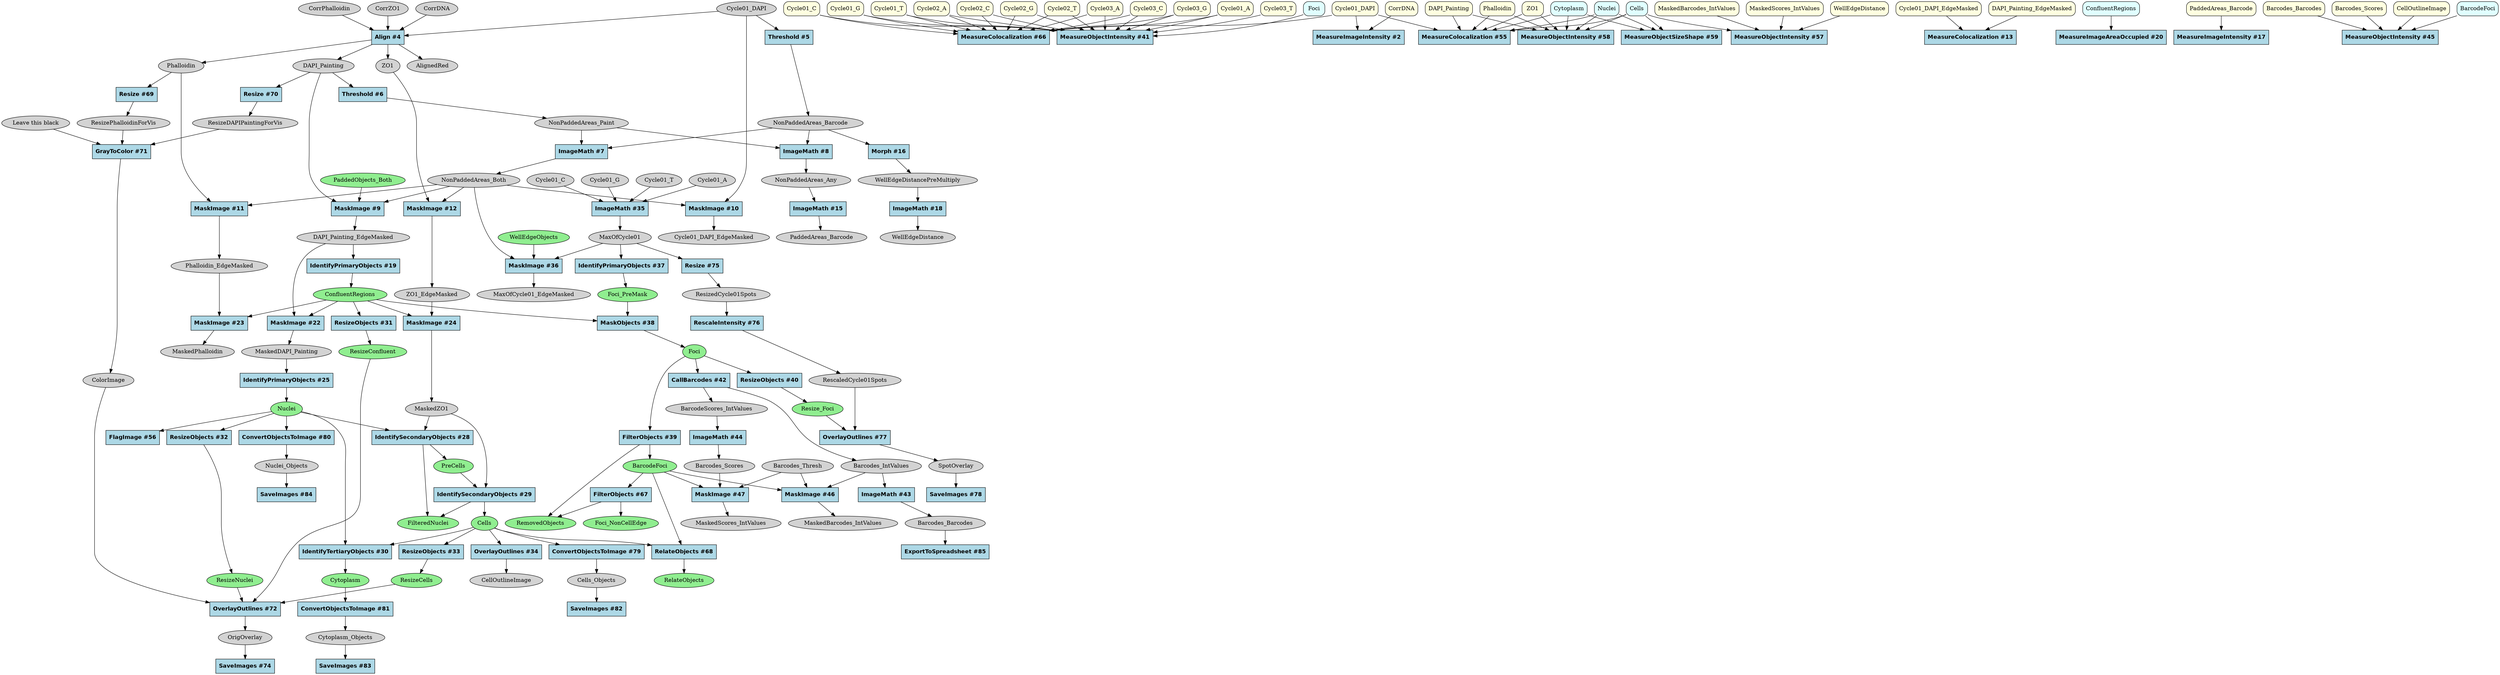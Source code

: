strict digraph {
Align_d0c009c5 [type=module, label="Align #4", module_name=Align, module_num=4, original_num=4, stable_id="Align_d0c009c5", enabled=True, shape=box, style=filled, fillcolor=lightblue, fontname="Helvetica-Bold"];
CallBarcodes_bc36b96a [type=module, label="CallBarcodes #42", module_name=CallBarcodes, module_num=42, original_num=42, stable_id="CallBarcodes_bc36b96a", enabled=True, shape=box, style=filled, fillcolor=lightblue, fontname="Helvetica-Bold"];
ConvertObjectsToImage_3c1046f2 [type=module, label="ConvertObjectsToImage #79", module_name=ConvertObjectsToImage, module_num=79, original_num=79, stable_id="ConvertObjectsToImage_3c1046f2", enabled=True, shape=box, style=filled, fillcolor=lightblue, fontname="Helvetica-Bold"];
ConvertObjectsToImage_51f82f98 [type=module, label="ConvertObjectsToImage #81", module_name=ConvertObjectsToImage, module_num=81, original_num=81, stable_id="ConvertObjectsToImage_51f82f98", enabled=True, shape=box, style=filled, fillcolor=lightblue, fontname="Helvetica-Bold"];
ConvertObjectsToImage_f0cc435 [type=module, label="ConvertObjectsToImage #80", module_name=ConvertObjectsToImage, module_num=80, original_num=80, stable_id="ConvertObjectsToImage_f0cc435", enabled=True, shape=box, style=filled, fillcolor=lightblue, fontname="Helvetica-Bold"];
ExportToSpreadsheet_1de119ea [type=module, label="ExportToSpreadsheet #85", module_name=ExportToSpreadsheet, module_num=85, original_num=85, stable_id="ExportToSpreadsheet_1de119ea", enabled=True, shape=box, style=filled, fillcolor=lightblue, fontname="Helvetica-Bold"];
FilterObjects_a0d8b12f [type=module, label="FilterObjects #39", module_name=FilterObjects, module_num=39, original_num=39, stable_id="FilterObjects_a0d8b12f", enabled=True, shape=box, style=filled, fillcolor=lightblue, fontname="Helvetica-Bold"];
FilterObjects_e8d31de3 [type=module, label="FilterObjects #67", module_name=FilterObjects, module_num=67, original_num=67, stable_id="FilterObjects_e8d31de3", enabled=True, shape=box, style=filled, fillcolor=lightblue, fontname="Helvetica-Bold"];
FlagImage_3d76eed3 [type=module, label="FlagImage #56", module_name=FlagImage, module_num=56, original_num=56, stable_id="FlagImage_3d76eed3", enabled=True, shape=box, style=filled, fillcolor=lightblue, fontname="Helvetica-Bold"];
GrayToColor_e2eac13e [type=module, label="GrayToColor #71", module_name=GrayToColor, module_num=71, original_num=71, stable_id="GrayToColor_e2eac13e", enabled=True, shape=box, style=filled, fillcolor=lightblue, fontname="Helvetica-Bold"];
IdentifyPrimaryObjects_469f5b43 [type=module, label="IdentifyPrimaryObjects #25", module_name=IdentifyPrimaryObjects, module_num=25, original_num=25, stable_id="IdentifyPrimaryObjects_469f5b43", enabled=True, shape=box, style=filled, fillcolor=lightblue, fontname="Helvetica-Bold"];
IdentifyPrimaryObjects_61616503 [type=module, label="IdentifyPrimaryObjects #19", module_name=IdentifyPrimaryObjects, module_num=19, original_num=19, stable_id="IdentifyPrimaryObjects_61616503", enabled=True, shape=box, style=filled, fillcolor=lightblue, fontname="Helvetica-Bold"];
IdentifyPrimaryObjects_c40746df [type=module, label="IdentifyPrimaryObjects #37", module_name=IdentifyPrimaryObjects, module_num=37, original_num=37, stable_id="IdentifyPrimaryObjects_c40746df", enabled=True, shape=box, style=filled, fillcolor=lightblue, fontname="Helvetica-Bold"];
IdentifySecondaryObjects_7ee30c54 [type=module, label="IdentifySecondaryObjects #29", module_name=IdentifySecondaryObjects, module_num=29, original_num=29, stable_id="IdentifySecondaryObjects_7ee30c54", enabled=True, shape=box, style=filled, fillcolor=lightblue, fontname="Helvetica-Bold"];
IdentifySecondaryObjects_e49539f5 [type=module, label="IdentifySecondaryObjects #28", module_name=IdentifySecondaryObjects, module_num=28, original_num=28, stable_id="IdentifySecondaryObjects_e49539f5", enabled=True, shape=box, style=filled, fillcolor=lightblue, fontname="Helvetica-Bold"];
IdentifyTertiaryObjects_ac7b69a9 [type=module, label="IdentifyTertiaryObjects #30", module_name=IdentifyTertiaryObjects, module_num=30, original_num=30, stable_id="IdentifyTertiaryObjects_ac7b69a9", enabled=True, shape=box, style=filled, fillcolor=lightblue, fontname="Helvetica-Bold"];
ImageMath_1533b2a0 [type=module, label="ImageMath #43", module_name=ImageMath, module_num=43, original_num=43, stable_id="ImageMath_1533b2a0", enabled=True, shape=box, style=filled, fillcolor=lightblue, fontname="Helvetica-Bold"];
ImageMath_280c71d2 [type=module, label="ImageMath #15", module_name=ImageMath, module_num=15, original_num=15, stable_id="ImageMath_280c71d2", enabled=True, shape=box, style=filled, fillcolor=lightblue, fontname="Helvetica-Bold"];
ImageMath_500bfcca [type=module, label="ImageMath #7", module_name=ImageMath, module_num=7, original_num=7, stable_id="ImageMath_500bfcca", enabled=True, shape=box, style=filled, fillcolor=lightblue, fontname="Helvetica-Bold"];
ImageMath_71d8e604 [type=module, label="ImageMath #18", module_name=ImageMath, module_num=18, original_num=18, stable_id="ImageMath_71d8e604", enabled=True, shape=box, style=filled, fillcolor=lightblue, fontname="Helvetica-Bold"];
ImageMath_76ebca63 [type=module, label="ImageMath #8", module_name=ImageMath, module_num=8, original_num=8, stable_id="ImageMath_76ebca63", enabled=True, shape=box, style=filled, fillcolor=lightblue, fontname="Helvetica-Bold"];
ImageMath_82709eb0 [type=module, label="ImageMath #35", module_name=ImageMath, module_num=35, original_num=35, stable_id="ImageMath_82709eb0", enabled=True, shape=box, style=filled, fillcolor=lightblue, fontname="Helvetica-Bold"];
ImageMath_fd494492 [type=module, label="ImageMath #44", module_name=ImageMath, module_num=44, original_num=44, stable_id="ImageMath_fd494492", enabled=True, shape=box, style=filled, fillcolor=lightblue, fontname="Helvetica-Bold"];
MaskImage_1c28bd3a [type=module, label="MaskImage #47", module_name=MaskImage, module_num=47, original_num=47, stable_id="MaskImage_1c28bd3a", enabled=True, shape=box, style=filled, fillcolor=lightblue, fontname="Helvetica-Bold"];
MaskImage_37983b23 [type=module, label="MaskImage #24", module_name=MaskImage, module_num=24, original_num=24, stable_id="MaskImage_37983b23", enabled=True, shape=box, style=filled, fillcolor=lightblue, fontname="Helvetica-Bold"];
MaskImage_5611c620 [type=module, label="MaskImage #46", module_name=MaskImage, module_num=46, original_num=46, stable_id="MaskImage_5611c620", enabled=True, shape=box, style=filled, fillcolor=lightblue, fontname="Helvetica-Bold"];
MaskImage_5b78475 [type=module, label="MaskImage #36", module_name=MaskImage, module_num=36, original_num=36, stable_id="MaskImage_5b78475", enabled=True, shape=box, style=filled, fillcolor=lightblue, fontname="Helvetica-Bold"];
MaskImage_877fe076 [type=module, label="MaskImage #12", module_name=MaskImage, module_num=12, original_num=12, stable_id="MaskImage_877fe076", enabled=True, shape=box, style=filled, fillcolor=lightblue, fontname="Helvetica-Bold"];
MaskImage_8db1ea12 [type=module, label="MaskImage #9", module_name=MaskImage, module_num=9, original_num=9, stable_id="MaskImage_8db1ea12", enabled=True, shape=box, style=filled, fillcolor=lightblue, fontname="Helvetica-Bold"];
MaskImage_b527d157 [type=module, label="MaskImage #10", module_name=MaskImage, module_num=10, original_num=10, stable_id="MaskImage_b527d157", enabled=True, shape=box, style=filled, fillcolor=lightblue, fontname="Helvetica-Bold"];
MaskImage_da1549b4 [type=module, label="MaskImage #11", module_name=MaskImage, module_num=11, original_num=11, stable_id="MaskImage_da1549b4", enabled=True, shape=box, style=filled, fillcolor=lightblue, fontname="Helvetica-Bold"];
MaskImage_e05533c6 [type=module, label="MaskImage #22", module_name=MaskImage, module_num=22, original_num=22, stable_id="MaskImage_e05533c6", enabled=True, shape=box, style=filled, fillcolor=lightblue, fontname="Helvetica-Bold"];
MaskImage_fee3a5da [type=module, label="MaskImage #23", module_name=MaskImage, module_num=23, original_num=23, stable_id="MaskImage_fee3a5da", enabled=True, shape=box, style=filled, fillcolor=lightblue, fontname="Helvetica-Bold"];
MaskObjects_cc9b4af4 [type=module, label="MaskObjects #38", module_name=MaskObjects, module_num=38, original_num=38, stable_id="MaskObjects_cc9b4af4", enabled=True, shape=box, style=filled, fillcolor=lightblue, fontname="Helvetica-Bold"];
MeasureColocalization_3741b77d [type=module, label="MeasureColocalization #55", module_name=MeasureColocalization, module_num=55, original_num=55, stable_id="MeasureColocalization_3741b77d", enabled=True, shape=box, style=filled, fillcolor=lightblue, fontname="Helvetica-Bold"];
MeasureColocalization_d2337c87 [type=module, label="MeasureColocalization #13", module_name=MeasureColocalization, module_num=13, original_num=13, stable_id="MeasureColocalization_d2337c87", enabled=True, shape=box, style=filled, fillcolor=lightblue, fontname="Helvetica-Bold"];
MeasureColocalization_df7807ed [type=module, label="MeasureColocalization #66", module_name=MeasureColocalization, module_num=66, original_num=66, stable_id="MeasureColocalization_df7807ed", enabled=True, shape=box, style=filled, fillcolor=lightblue, fontname="Helvetica-Bold"];
MeasureImageAreaOccupied_5d86981 [type=module, label="MeasureImageAreaOccupied #20", module_name=MeasureImageAreaOccupied, module_num=20, original_num=20, stable_id="MeasureImageAreaOccupied_5d86981", enabled=True, shape=box, style=filled, fillcolor=lightblue, fontname="Helvetica-Bold"];
MeasureImageIntensity_666579de [type=module, label="MeasureImageIntensity #2", module_name=MeasureImageIntensity, module_num=2, original_num=2, stable_id="MeasureImageIntensity_666579de", enabled=True, shape=box, style=filled, fillcolor=lightblue, fontname="Helvetica-Bold"];
MeasureImageIntensity_9b7f9000 [type=module, label="MeasureImageIntensity #17", module_name=MeasureImageIntensity, module_num=17, original_num=17, stable_id="MeasureImageIntensity_9b7f9000", enabled=True, shape=box, style=filled, fillcolor=lightblue, fontname="Helvetica-Bold"];
MeasureObjectIntensity_37465d32 [type=module, label="MeasureObjectIntensity #45", module_name=MeasureObjectIntensity, module_num=45, original_num=45, stable_id="MeasureObjectIntensity_37465d32", enabled=True, shape=box, style=filled, fillcolor=lightblue, fontname="Helvetica-Bold"];
MeasureObjectIntensity_45caa0a5 [type=module, label="MeasureObjectIntensity #58", module_name=MeasureObjectIntensity, module_num=58, original_num=58, stable_id="MeasureObjectIntensity_45caa0a5", enabled=True, shape=box, style=filled, fillcolor=lightblue, fontname="Helvetica-Bold"];
MeasureObjectIntensity_92413f7e [type=module, label="MeasureObjectIntensity #41", module_name=MeasureObjectIntensity, module_num=41, original_num=41, stable_id="MeasureObjectIntensity_92413f7e", enabled=True, shape=box, style=filled, fillcolor=lightblue, fontname="Helvetica-Bold"];
MeasureObjectIntensity_c6132bf1 [type=module, label="MeasureObjectIntensity #57", module_name=MeasureObjectIntensity, module_num=57, original_num=57, stable_id="MeasureObjectIntensity_c6132bf1", enabled=True, shape=box, style=filled, fillcolor=lightblue, fontname="Helvetica-Bold"];
MeasureObjectSizeShape_88e0c675 [type=module, label="MeasureObjectSizeShape #59", module_name=MeasureObjectSizeShape, module_num=59, original_num=59, stable_id="MeasureObjectSizeShape_88e0c675", enabled=True, shape=box, style=filled, fillcolor=lightblue, fontname="Helvetica-Bold"];
Morph_f5cbf7cb [type=module, label="Morph #16", module_name=Morph, module_num=16, original_num=16, stable_id="Morph_f5cbf7cb", enabled=True, shape=box, style=filled, fillcolor=lightblue, fontname="Helvetica-Bold"];
OverlayOutlines_5eab99c7 [type=module, label="OverlayOutlines #77", module_name=OverlayOutlines, module_num=77, original_num=77, stable_id="OverlayOutlines_5eab99c7", enabled=True, shape=box, style=filled, fillcolor=lightblue, fontname="Helvetica-Bold"];
OverlayOutlines_61a2679e [type=module, label="OverlayOutlines #34", module_name=OverlayOutlines, module_num=34, original_num=34, stable_id="OverlayOutlines_61a2679e", enabled=True, shape=box, style=filled, fillcolor=lightblue, fontname="Helvetica-Bold"];
OverlayOutlines_cfebace4 [type=module, label="OverlayOutlines #72", module_name=OverlayOutlines, module_num=72, original_num=72, stable_id="OverlayOutlines_cfebace4", enabled=True, shape=box, style=filled, fillcolor=lightblue, fontname="Helvetica-Bold"];
RelateObjects_fcb38012 [type=module, label="RelateObjects #68", module_name=RelateObjects, module_num=68, original_num=68, stable_id="RelateObjects_fcb38012", enabled=True, shape=box, style=filled, fillcolor=lightblue, fontname="Helvetica-Bold"];
RescaleIntensity_f3506eb1 [type=module, label="RescaleIntensity #76", module_name=RescaleIntensity, module_num=76, original_num=76, stable_id="RescaleIntensity_f3506eb1", enabled=True, shape=box, style=filled, fillcolor=lightblue, fontname="Helvetica-Bold"];
ResizeObjects_184fe8c2 [type=module, label="ResizeObjects #31", module_name=ResizeObjects, module_num=31, original_num=31, stable_id="ResizeObjects_184fe8c2", enabled=True, shape=box, style=filled, fillcolor=lightblue, fontname="Helvetica-Bold"];
ResizeObjects_29dfc2dc [type=module, label="ResizeObjects #40", module_name=ResizeObjects, module_num=40, original_num=40, stable_id="ResizeObjects_29dfc2dc", enabled=True, shape=box, style=filled, fillcolor=lightblue, fontname="Helvetica-Bold"];
ResizeObjects_4d4d450 [type=module, label="ResizeObjects #33", module_name=ResizeObjects, module_num=33, original_num=33, stable_id="ResizeObjects_4d4d450", enabled=True, shape=box, style=filled, fillcolor=lightblue, fontname="Helvetica-Bold"];
ResizeObjects_a180598e [type=module, label="ResizeObjects #32", module_name=ResizeObjects, module_num=32, original_num=32, stable_id="ResizeObjects_a180598e", enabled=True, shape=box, style=filled, fillcolor=lightblue, fontname="Helvetica-Bold"];
Resize_8b00446f [type=module, label="Resize #69", module_name=Resize, module_num=69, original_num=69, stable_id="Resize_8b00446f", enabled=True, shape=box, style=filled, fillcolor=lightblue, fontname="Helvetica-Bold"];
Resize_ad058f57 [type=module, label="Resize #70", module_name=Resize, module_num=70, original_num=70, stable_id="Resize_ad058f57", enabled=True, shape=box, style=filled, fillcolor=lightblue, fontname="Helvetica-Bold"];
Resize_b7f4005c [type=module, label="Resize #75", module_name=Resize, module_num=75, original_num=75, stable_id="Resize_b7f4005c", enabled=True, shape=box, style=filled, fillcolor=lightblue, fontname="Helvetica-Bold"];
SaveImages_22818067 [type=module, label="SaveImages #82", module_name=SaveImages, module_num=82, original_num=82, stable_id="SaveImages_22818067", enabled=True, shape=box, style=filled, fillcolor=lightblue, fontname="Helvetica-Bold"];
SaveImages_2c5c819a [type=module, label="SaveImages #84", module_name=SaveImages, module_num=84, original_num=84, stable_id="SaveImages_2c5c819a", enabled=True, shape=box, style=filled, fillcolor=lightblue, fontname="Helvetica-Bold"];
SaveImages_3cf141c2 [type=module, label="SaveImages #78", module_name=SaveImages, module_num=78, original_num=78, stable_id="SaveImages_3cf141c2", enabled=True, shape=box, style=filled, fillcolor=lightblue, fontname="Helvetica-Bold"];
SaveImages_491701a3 [type=module, label="SaveImages #74", module_name=SaveImages, module_num=74, original_num=74, stable_id="SaveImages_491701a3", enabled=True, shape=box, style=filled, fillcolor=lightblue, fontname="Helvetica-Bold"];
SaveImages_e910b9eb [type=module, label="SaveImages #83", module_name=SaveImages, module_num=83, original_num=83, stable_id="SaveImages_e910b9eb", enabled=True, shape=box, style=filled, fillcolor=lightblue, fontname="Helvetica-Bold"];
Threshold_2b5e237d [type=module, label="Threshold #5", module_name=Threshold, module_num=5, original_num=5, stable_id="Threshold_2b5e237d", enabled=True, shape=box, style=filled, fillcolor=lightblue, fontname="Helvetica-Bold"];
Threshold_3396c4ee [type=module, label="Threshold #6", module_name=Threshold, module_num=6, original_num=6, stable_id="Threshold_3396c4ee", enabled=True, shape=box, style=filled, fillcolor=lightblue, fontname="Helvetica-Bold"];
image__AlignedRed [type=image, label=AlignedRed, shape=ellipse, style=filled, fillcolor=lightgray];
image__BarcodeScores_IntValues [type=image, label="BarcodeScores_IntValues", shape=ellipse, style=filled, fillcolor=lightgray];
image__Barcodes_Barcodes [type=image, label="Barcodes_Barcodes", shape=ellipse, style=filled, fillcolor=lightgray];
image__Barcodes_IntValues [type=image, label="Barcodes_IntValues", shape=ellipse, style=filled, fillcolor=lightgray];
image__Barcodes_Scores [type=image, label="Barcodes_Scores", shape=ellipse, style=filled, fillcolor=lightgray];
image__Barcodes_Thresh [type=image, label="Barcodes_Thresh", shape=ellipse, style=filled, fillcolor=lightgray];
image__CellOutlineImage [type=image, label=CellOutlineImage, shape=ellipse, style=filled, fillcolor=lightgray];
image__Cells_Objects [type=image, label="Cells_Objects", shape=ellipse, style=filled, fillcolor=lightgray];
image__ColorImage [type=image, label=ColorImage, shape=ellipse, style=filled, fillcolor=lightgray];
image__CorrDNA [type=image, label=CorrDNA, shape=ellipse, style=filled, fillcolor=lightgray];
image__CorrPhalloidin [type=image, label=CorrPhalloidin, shape=ellipse, style=filled, fillcolor=lightgray];
image__CorrZO1 [type=image, label=CorrZO1, shape=ellipse, style=filled, fillcolor=lightgray];
image__Cycle01_A [type=image, label="Cycle01_A", shape=ellipse, style=filled, fillcolor=lightgray];
image__Cycle01_C [type=image, label="Cycle01_C", shape=ellipse, style=filled, fillcolor=lightgray];
image__Cycle01_DAPI [type=image, label="Cycle01_DAPI", shape=ellipse, style=filled, fillcolor=lightgray];
image__Cycle01_DAPI_EdgeMasked [type=image, label="Cycle01_DAPI_EdgeMasked", shape=ellipse, style=filled, fillcolor=lightgray];
image__Cycle01_G [type=image, label="Cycle01_G", shape=ellipse, style=filled, fillcolor=lightgray];
image__Cycle01_T [type=image, label="Cycle01_T", shape=ellipse, style=filled, fillcolor=lightgray];
image__Cytoplasm_Objects [type=image, label="Cytoplasm_Objects", shape=ellipse, style=filled, fillcolor=lightgray];
image__DAPI_Painting [type=image, label="DAPI_Painting", shape=ellipse, style=filled, fillcolor=lightgray];
image__DAPI_Painting_EdgeMasked [type=image, label="DAPI_Painting_EdgeMasked", shape=ellipse, style=filled, fillcolor=lightgray];
"image__Leave this black" [type=image, label="Leave this black", shape=ellipse, style=filled, fillcolor=lightgray];
image__MaskedBarcodes_IntValues [type=image, label="MaskedBarcodes_IntValues", shape=ellipse, style=filled, fillcolor=lightgray];
image__MaskedDAPI_Painting [type=image, label="MaskedDAPI_Painting", shape=ellipse, style=filled, fillcolor=lightgray];
image__MaskedPhalloidin [type=image, label=MaskedPhalloidin, shape=ellipse, style=filled, fillcolor=lightgray];
image__MaskedScores_IntValues [type=image, label="MaskedScores_IntValues", shape=ellipse, style=filled, fillcolor=lightgray];
image__MaskedZO1 [type=image, label=MaskedZO1, shape=ellipse, style=filled, fillcolor=lightgray];
image__MaxOfCycle01 [type=image, label=MaxOfCycle01, shape=ellipse, style=filled, fillcolor=lightgray];
image__MaxOfCycle01_EdgeMasked [type=image, label="MaxOfCycle01_EdgeMasked", shape=ellipse, style=filled, fillcolor=lightgray];
image__NonPaddedAreas_Any [type=image, label="NonPaddedAreas_Any", shape=ellipse, style=filled, fillcolor=lightgray];
image__NonPaddedAreas_Barcode [type=image, label="NonPaddedAreas_Barcode", shape=ellipse, style=filled, fillcolor=lightgray];
image__NonPaddedAreas_Both [type=image, label="NonPaddedAreas_Both", shape=ellipse, style=filled, fillcolor=lightgray];
image__NonPaddedAreas_Paint [type=image, label="NonPaddedAreas_Paint", shape=ellipse, style=filled, fillcolor=lightgray];
image__Nuclei_Objects [type=image, label="Nuclei_Objects", shape=ellipse, style=filled, fillcolor=lightgray];
image__OrigOverlay [type=image, label=OrigOverlay, shape=ellipse, style=filled, fillcolor=lightgray];
image__PaddedAreas_Barcode [type=image, label="PaddedAreas_Barcode", shape=ellipse, style=filled, fillcolor=lightgray];
image__Phalloidin [type=image, label=Phalloidin, shape=ellipse, style=filled, fillcolor=lightgray];
image__Phalloidin_EdgeMasked [type=image, label="Phalloidin_EdgeMasked", shape=ellipse, style=filled, fillcolor=lightgray];
image__RescaledCycle01Spots [type=image, label=RescaledCycle01Spots, shape=ellipse, style=filled, fillcolor=lightgray];
image__ResizeDAPIPaintingForVis [type=image, label=ResizeDAPIPaintingForVis, shape=ellipse, style=filled, fillcolor=lightgray];
image__ResizePhalloidinForVis [type=image, label=ResizePhalloidinForVis, shape=ellipse, style=filled, fillcolor=lightgray];
image__ResizedCycle01Spots [type=image, label=ResizedCycle01Spots, shape=ellipse, style=filled, fillcolor=lightgray];
image__SpotOverlay [type=image, label=SpotOverlay, shape=ellipse, style=filled, fillcolor=lightgray];
image__WellEdgeDistance [type=image, label=WellEdgeDistance, shape=ellipse, style=filled, fillcolor=lightgray];
image__WellEdgeDistancePreMultiply [type=image, label=WellEdgeDistancePreMultiply, shape=ellipse, style=filled, fillcolor=lightgray];
image__ZO1 [type=image, label=ZO1, shape=ellipse, style=filled, fillcolor=lightgray];
image__ZO1_EdgeMasked [type=image, label="ZO1_EdgeMasked", shape=ellipse, style=filled, fillcolor=lightgray];
image_list__Barcodes_Barcodes [type="image_list", label="Barcodes_Barcodes", shape=box, style="filled,rounded", fillcolor=lightyellow];
image_list__Barcodes_Scores [type="image_list", label="Barcodes_Scores", shape=box, style="filled,rounded", fillcolor=lightyellow];
image_list__CellOutlineImage [type="image_list", label=CellOutlineImage, shape=box, style="filled,rounded", fillcolor=lightyellow];
image_list__CorrDNA [type="image_list", label=CorrDNA, shape=box, style="filled,rounded", fillcolor=lightyellow];
image_list__Cycle01_A [type="image_list", label="Cycle01_A", shape=box, style="filled,rounded", fillcolor=lightyellow];
image_list__Cycle01_C [type="image_list", label="Cycle01_C", shape=box, style="filled,rounded", fillcolor=lightyellow];
image_list__Cycle01_DAPI [type="image_list", label="Cycle01_DAPI", shape=box, style="filled,rounded", fillcolor=lightyellow];
image_list__Cycle01_DAPI_EdgeMasked [type="image_list", label="Cycle01_DAPI_EdgeMasked", shape=box, style="filled,rounded", fillcolor=lightyellow];
image_list__Cycle01_G [type="image_list", label="Cycle01_G", shape=box, style="filled,rounded", fillcolor=lightyellow];
image_list__Cycle01_T [type="image_list", label="Cycle01_T", shape=box, style="filled,rounded", fillcolor=lightyellow];
image_list__Cycle02_A [type="image_list", label="Cycle02_A", shape=box, style="filled,rounded", fillcolor=lightyellow];
image_list__Cycle02_C [type="image_list", label="Cycle02_C", shape=box, style="filled,rounded", fillcolor=lightyellow];
image_list__Cycle02_G [type="image_list", label="Cycle02_G", shape=box, style="filled,rounded", fillcolor=lightyellow];
image_list__Cycle02_T [type="image_list", label="Cycle02_T", shape=box, style="filled,rounded", fillcolor=lightyellow];
image_list__Cycle03_A [type="image_list", label="Cycle03_A", shape=box, style="filled,rounded", fillcolor=lightyellow];
image_list__Cycle03_C [type="image_list", label="Cycle03_C", shape=box, style="filled,rounded", fillcolor=lightyellow];
image_list__Cycle03_G [type="image_list", label="Cycle03_G", shape=box, style="filled,rounded", fillcolor=lightyellow];
image_list__Cycle03_T [type="image_list", label="Cycle03_T", shape=box, style="filled,rounded", fillcolor=lightyellow];
image_list__DAPI_Painting [type="image_list", label="DAPI_Painting", shape=box, style="filled,rounded", fillcolor=lightyellow];
image_list__DAPI_Painting_EdgeMasked [type="image_list", label="DAPI_Painting_EdgeMasked", shape=box, style="filled,rounded", fillcolor=lightyellow];
image_list__MaskedBarcodes_IntValues [type="image_list", label="MaskedBarcodes_IntValues", shape=box, style="filled,rounded", fillcolor=lightyellow];
image_list__MaskedScores_IntValues [type="image_list", label="MaskedScores_IntValues", shape=box, style="filled,rounded", fillcolor=lightyellow];
image_list__PaddedAreas_Barcode [type="image_list", label="PaddedAreas_Barcode", shape=box, style="filled,rounded", fillcolor=lightyellow];
image_list__Phalloidin [type="image_list", label=Phalloidin, shape=box, style="filled,rounded", fillcolor=lightyellow];
image_list__WellEdgeDistance [type="image_list", label=WellEdgeDistance, shape=box, style="filled,rounded", fillcolor=lightyellow];
image_list__ZO1 [type="image_list", label=ZO1, shape=box, style="filled,rounded", fillcolor=lightyellow];
object__BarcodeFoci [type=object, label=BarcodeFoci, shape=ellipse, style=filled, fillcolor=lightgreen];
object__Cells [type=object, label=Cells, shape=ellipse, style=filled, fillcolor=lightgreen];
object__ConfluentRegions [type=object, label=ConfluentRegions, shape=ellipse, style=filled, fillcolor=lightgreen];
object__Cytoplasm [type=object, label=Cytoplasm, shape=ellipse, style=filled, fillcolor=lightgreen];
object__FilteredNuclei [type=object, label=FilteredNuclei, shape=ellipse, style=filled, fillcolor=lightgreen];
object__Foci [type=object, label=Foci, shape=ellipse, style=filled, fillcolor=lightgreen];
object__Foci_NonCellEdge [type=object, label="Foci_NonCellEdge", shape=ellipse, style=filled, fillcolor=lightgreen];
object__Foci_PreMask [type=object, label="Foci_PreMask", shape=ellipse, style=filled, fillcolor=lightgreen];
object__Nuclei [type=object, label=Nuclei, shape=ellipse, style=filled, fillcolor=lightgreen];
object__PaddedObjects_Both [type=object, label="PaddedObjects_Both", shape=ellipse, style=filled, fillcolor=lightgreen];
object__PreCells [type=object, label=PreCells, shape=ellipse, style=filled, fillcolor=lightgreen];
object__RelateObjects [type=object, label=RelateObjects, shape=ellipse, style=filled, fillcolor=lightgreen];
object__RemovedObjects [type=object, label=RemovedObjects, shape=ellipse, style=filled, fillcolor=lightgreen];
object__ResizeCells [type=object, label=ResizeCells, shape=ellipse, style=filled, fillcolor=lightgreen];
object__ResizeConfluent [type=object, label=ResizeConfluent, shape=ellipse, style=filled, fillcolor=lightgreen];
object__ResizeNuclei [type=object, label=ResizeNuclei, shape=ellipse, style=filled, fillcolor=lightgreen];
object__Resize_Foci [type=object, label="Resize_Foci", shape=ellipse, style=filled, fillcolor=lightgreen];
object__WellEdgeObjects [type=object, label=WellEdgeObjects, shape=ellipse, style=filled, fillcolor=lightgreen];
object_list__BarcodeFoci [type="object_list", label=BarcodeFoci, shape=box, style="filled,rounded", fillcolor=lightcyan];
object_list__Cells [type="object_list", label=Cells, shape=box, style="filled,rounded", fillcolor=lightcyan];
object_list__ConfluentRegions [type="object_list", label=ConfluentRegions, shape=box, style="filled,rounded", fillcolor=lightcyan];
object_list__Cytoplasm [type="object_list", label=Cytoplasm, shape=box, style="filled,rounded", fillcolor=lightcyan];
object_list__Foci [type="object_list", label=Foci, shape=box, style="filled,rounded", fillcolor=lightcyan];
object_list__Nuclei [type="object_list", label=Nuclei, shape=box, style="filled,rounded", fillcolor=lightcyan];
Align_d0c009c5 -> image__AlignedRed [type="image_output"];
Align_d0c009c5 -> image__DAPI_Painting [type="image_output"];
Align_d0c009c5 -> image__Phalloidin [type="image_output"];
Align_d0c009c5 -> image__ZO1 [type="image_output"];
CallBarcodes_bc36b96a -> image__BarcodeScores_IntValues [type="image_output"];
CallBarcodes_bc36b96a -> image__Barcodes_IntValues [type="image_output"];
ConvertObjectsToImage_3c1046f2 -> image__Cells_Objects [type="image_output"];
ConvertObjectsToImage_51f82f98 -> image__Cytoplasm_Objects [type="image_output"];
ConvertObjectsToImage_f0cc435 -> image__Nuclei_Objects [type="image_output"];
FilterObjects_a0d8b12f -> object__BarcodeFoci [type="object_output"];
FilterObjects_a0d8b12f -> object__RemovedObjects [type="object_output"];
FilterObjects_e8d31de3 -> object__Foci_NonCellEdge [type="object_output"];
FilterObjects_e8d31de3 -> object__RemovedObjects [type="object_output"];
GrayToColor_e2eac13e -> image__ColorImage [type="image_output"];
IdentifyPrimaryObjects_469f5b43 -> object__Nuclei [type="object_output"];
IdentifyPrimaryObjects_61616503 -> object__ConfluentRegions [type="object_output"];
IdentifyPrimaryObjects_c40746df -> object__Foci_PreMask [type="object_output"];
IdentifySecondaryObjects_7ee30c54 -> object__Cells [type="object_output"];
IdentifySecondaryObjects_7ee30c54 -> object__FilteredNuclei [type="object_output"];
IdentifySecondaryObjects_e49539f5 -> object__FilteredNuclei [type="object_output"];
IdentifySecondaryObjects_e49539f5 -> object__PreCells [type="object_output"];
IdentifyTertiaryObjects_ac7b69a9 -> object__Cytoplasm [type="object_output"];
ImageMath_1533b2a0 -> image__Barcodes_Barcodes [type="image_output"];
ImageMath_280c71d2 -> image__PaddedAreas_Barcode [type="image_output"];
ImageMath_500bfcca -> image__NonPaddedAreas_Both [type="image_output"];
ImageMath_71d8e604 -> image__WellEdgeDistance [type="image_output"];
ImageMath_76ebca63 -> image__NonPaddedAreas_Any [type="image_output"];
ImageMath_82709eb0 -> image__MaxOfCycle01 [type="image_output"];
ImageMath_fd494492 -> image__Barcodes_Scores [type="image_output"];
MaskImage_1c28bd3a -> image__MaskedScores_IntValues [type="image_output"];
MaskImage_37983b23 -> image__MaskedZO1 [type="image_output"];
MaskImage_5611c620 -> image__MaskedBarcodes_IntValues [type="image_output"];
MaskImage_5b78475 -> image__MaxOfCycle01_EdgeMasked [type="image_output"];
MaskImage_877fe076 -> image__ZO1_EdgeMasked [type="image_output"];
MaskImage_8db1ea12 -> image__DAPI_Painting_EdgeMasked [type="image_output"];
MaskImage_b527d157 -> image__Cycle01_DAPI_EdgeMasked [type="image_output"];
MaskImage_da1549b4 -> image__Phalloidin_EdgeMasked [type="image_output"];
MaskImage_e05533c6 -> image__MaskedDAPI_Painting [type="image_output"];
MaskImage_fee3a5da -> image__MaskedPhalloidin [type="image_output"];
MaskObjects_cc9b4af4 -> object__Foci [type="object_output"];
Morph_f5cbf7cb -> image__WellEdgeDistancePreMultiply [type="image_output"];
OverlayOutlines_5eab99c7 -> image__SpotOverlay [type="image_output"];
OverlayOutlines_61a2679e -> image__CellOutlineImage [type="image_output"];
OverlayOutlines_cfebace4 -> image__OrigOverlay [type="image_output"];
RelateObjects_fcb38012 -> object__RelateObjects [type="object_output"];
RescaleIntensity_f3506eb1 -> image__RescaledCycle01Spots [type="image_output"];
ResizeObjects_184fe8c2 -> object__ResizeConfluent [type="object_output"];
ResizeObjects_29dfc2dc -> object__Resize_Foci [type="object_output"];
ResizeObjects_4d4d450 -> object__ResizeCells [type="object_output"];
ResizeObjects_a180598e -> object__ResizeNuclei [type="object_output"];
Resize_8b00446f -> image__ResizePhalloidinForVis [type="image_output"];
Resize_ad058f57 -> image__ResizeDAPIPaintingForVis [type="image_output"];
Resize_b7f4005c -> image__ResizedCycle01Spots [type="image_output"];
Threshold_2b5e237d -> image__NonPaddedAreas_Barcode [type="image_output"];
Threshold_3396c4ee -> image__NonPaddedAreas_Paint [type="image_output"];
image__BarcodeScores_IntValues -> ImageMath_fd494492 [type="image_input"];
image__Barcodes_Barcodes -> ExportToSpreadsheet_1de119ea [type="image_input"];
image__Barcodes_IntValues -> ImageMath_1533b2a0 [type="image_input"];
image__Barcodes_IntValues -> MaskImage_5611c620 [type="image_input"];
image__Barcodes_Scores -> MaskImage_1c28bd3a [type="image_input"];
image__Barcodes_Thresh -> MaskImage_1c28bd3a [type="image_input"];
image__Barcodes_Thresh -> MaskImage_5611c620 [type="image_input"];
image__Cells_Objects -> SaveImages_22818067 [type="image_input"];
image__ColorImage -> OverlayOutlines_cfebace4 [type="image_input"];
image__CorrDNA -> Align_d0c009c5 [type="image_input"];
image__CorrPhalloidin -> Align_d0c009c5 [type="image_input"];
image__CorrZO1 -> Align_d0c009c5 [type="image_input"];
image__Cycle01_A -> ImageMath_82709eb0 [type="image_input"];
image__Cycle01_C -> ImageMath_82709eb0 [type="image_input"];
image__Cycle01_DAPI -> Align_d0c009c5 [type="image_input"];
image__Cycle01_DAPI -> MaskImage_b527d157 [type="image_input"];
image__Cycle01_DAPI -> Threshold_2b5e237d [type="image_input"];
image__Cycle01_G -> ImageMath_82709eb0 [type="image_input"];
image__Cycle01_T -> ImageMath_82709eb0 [type="image_input"];
image__Cytoplasm_Objects -> SaveImages_e910b9eb [type="image_input"];
image__DAPI_Painting -> MaskImage_8db1ea12 [type="image_input"];
image__DAPI_Painting -> Resize_ad058f57 [type="image_input"];
image__DAPI_Painting -> Threshold_3396c4ee [type="image_input"];
image__DAPI_Painting_EdgeMasked -> IdentifyPrimaryObjects_61616503 [type="image_input"];
image__DAPI_Painting_EdgeMasked -> MaskImage_e05533c6 [type="image_input"];
"image__Leave this black" -> GrayToColor_e2eac13e [type="image_input"];
image__MaskedDAPI_Painting -> IdentifyPrimaryObjects_469f5b43 [type="image_input"];
image__MaskedZO1 -> IdentifySecondaryObjects_7ee30c54 [type="image_input"];
image__MaskedZO1 -> IdentifySecondaryObjects_e49539f5 [type="image_input"];
image__MaxOfCycle01 -> IdentifyPrimaryObjects_c40746df [type="image_input"];
image__MaxOfCycle01 -> MaskImage_5b78475 [type="image_input"];
image__MaxOfCycle01 -> Resize_b7f4005c [type="image_input"];
image__NonPaddedAreas_Any -> ImageMath_280c71d2 [type="image_input"];
image__NonPaddedAreas_Barcode -> ImageMath_500bfcca [type="image_input"];
image__NonPaddedAreas_Barcode -> ImageMath_76ebca63 [type="image_input"];
image__NonPaddedAreas_Barcode -> Morph_f5cbf7cb [type="image_input"];
image__NonPaddedAreas_Both -> MaskImage_5b78475 [type="image_input"];
image__NonPaddedAreas_Both -> MaskImage_877fe076 [type="image_input"];
image__NonPaddedAreas_Both -> MaskImage_8db1ea12 [type="image_input"];
image__NonPaddedAreas_Both -> MaskImage_b527d157 [type="image_input"];
image__NonPaddedAreas_Both -> MaskImage_da1549b4 [type="image_input"];
image__NonPaddedAreas_Paint -> ImageMath_500bfcca [type="image_input"];
image__NonPaddedAreas_Paint -> ImageMath_76ebca63 [type="image_input"];
image__Nuclei_Objects -> SaveImages_2c5c819a [type="image_input"];
image__OrigOverlay -> SaveImages_491701a3 [type="image_input"];
image__Phalloidin -> MaskImage_da1549b4 [type="image_input"];
image__Phalloidin -> Resize_8b00446f [type="image_input"];
image__Phalloidin_EdgeMasked -> MaskImage_fee3a5da [type="image_input"];
image__RescaledCycle01Spots -> OverlayOutlines_5eab99c7 [type="image_input"];
image__ResizeDAPIPaintingForVis -> GrayToColor_e2eac13e [type="image_input"];
image__ResizePhalloidinForVis -> GrayToColor_e2eac13e [type="image_input"];
image__ResizedCycle01Spots -> RescaleIntensity_f3506eb1 [type="image_input"];
image__SpotOverlay -> SaveImages_3cf141c2 [type="image_input"];
image__WellEdgeDistancePreMultiply -> ImageMath_71d8e604 [type="image_input"];
image__ZO1 -> MaskImage_877fe076 [type="image_input"];
image__ZO1_EdgeMasked -> MaskImage_37983b23 [type="image_input"];
image_list__Barcodes_Barcodes -> MeasureObjectIntensity_37465d32 [type="image_list_input"];
image_list__Barcodes_Scores -> MeasureObjectIntensity_37465d32 [type="image_list_input"];
image_list__CellOutlineImage -> MeasureObjectIntensity_37465d32 [type="image_list_input"];
image_list__CorrDNA -> MeasureImageIntensity_666579de [type="image_list_input"];
image_list__Cycle01_A -> MeasureColocalization_df7807ed [type="image_list_input"];
image_list__Cycle01_A -> MeasureObjectIntensity_92413f7e [type="image_list_input"];
image_list__Cycle01_C -> MeasureColocalization_df7807ed [type="image_list_input"];
image_list__Cycle01_C -> MeasureObjectIntensity_92413f7e [type="image_list_input"];
image_list__Cycle01_DAPI -> MeasureColocalization_3741b77d [type="image_list_input"];
image_list__Cycle01_DAPI -> MeasureColocalization_df7807ed [type="image_list_input"];
image_list__Cycle01_DAPI -> MeasureImageIntensity_666579de [type="image_list_input"];
image_list__Cycle01_DAPI_EdgeMasked -> MeasureColocalization_d2337c87 [type="image_list_input"];
image_list__Cycle01_G -> MeasureColocalization_df7807ed [type="image_list_input"];
image_list__Cycle01_G -> MeasureObjectIntensity_92413f7e [type="image_list_input"];
image_list__Cycle01_T -> MeasureColocalization_df7807ed [type="image_list_input"];
image_list__Cycle01_T -> MeasureObjectIntensity_92413f7e [type="image_list_input"];
image_list__Cycle02_A -> MeasureColocalization_df7807ed [type="image_list_input"];
image_list__Cycle02_A -> MeasureObjectIntensity_92413f7e [type="image_list_input"];
image_list__Cycle02_C -> MeasureColocalization_df7807ed [type="image_list_input"];
image_list__Cycle02_C -> MeasureObjectIntensity_92413f7e [type="image_list_input"];
image_list__Cycle02_G -> MeasureColocalization_df7807ed [type="image_list_input"];
image_list__Cycle02_G -> MeasureObjectIntensity_92413f7e [type="image_list_input"];
image_list__Cycle02_T -> MeasureColocalization_df7807ed [type="image_list_input"];
image_list__Cycle02_T -> MeasureObjectIntensity_92413f7e [type="image_list_input"];
image_list__Cycle03_A -> MeasureColocalization_df7807ed [type="image_list_input"];
image_list__Cycle03_A -> MeasureObjectIntensity_92413f7e [type="image_list_input"];
image_list__Cycle03_C -> MeasureColocalization_df7807ed [type="image_list_input"];
image_list__Cycle03_C -> MeasureObjectIntensity_92413f7e [type="image_list_input"];
image_list__Cycle03_G -> MeasureColocalization_df7807ed [type="image_list_input"];
image_list__Cycle03_G -> MeasureObjectIntensity_92413f7e [type="image_list_input"];
image_list__Cycle03_T -> MeasureObjectIntensity_92413f7e [type="image_list_input"];
image_list__DAPI_Painting -> MeasureColocalization_3741b77d [type="image_list_input"];
image_list__DAPI_Painting -> MeasureObjectIntensity_45caa0a5 [type="image_list_input"];
image_list__DAPI_Painting_EdgeMasked -> MeasureColocalization_d2337c87 [type="image_list_input"];
image_list__MaskedBarcodes_IntValues -> MeasureObjectIntensity_c6132bf1 [type="image_list_input"];
image_list__MaskedScores_IntValues -> MeasureObjectIntensity_c6132bf1 [type="image_list_input"];
image_list__PaddedAreas_Barcode -> MeasureImageIntensity_9b7f9000 [type="image_list_input"];
image_list__Phalloidin -> MeasureColocalization_3741b77d [type="image_list_input"];
image_list__Phalloidin -> MeasureObjectIntensity_45caa0a5 [type="image_list_input"];
image_list__WellEdgeDistance -> MeasureObjectIntensity_c6132bf1 [type="image_list_input"];
image_list__ZO1 -> MeasureColocalization_3741b77d [type="image_list_input"];
image_list__ZO1 -> MeasureObjectIntensity_45caa0a5 [type="image_list_input"];
object__BarcodeFoci -> FilterObjects_e8d31de3 [type="object_input"];
object__BarcodeFoci -> MaskImage_1c28bd3a [type="object_input"];
object__BarcodeFoci -> MaskImage_5611c620 [type="object_input"];
object__BarcodeFoci -> RelateObjects_fcb38012 [type="object_input"];
object__Cells -> ConvertObjectsToImage_3c1046f2 [type="object_input"];
object__Cells -> IdentifyTertiaryObjects_ac7b69a9 [type="object_input"];
object__Cells -> OverlayOutlines_61a2679e [type="object_input"];
object__Cells -> RelateObjects_fcb38012 [type="object_input"];
object__Cells -> ResizeObjects_4d4d450 [type="object_input"];
object__ConfluentRegions -> MaskImage_37983b23 [type="object_input"];
object__ConfluentRegions -> MaskImage_e05533c6 [type="object_input"];
object__ConfluentRegions -> MaskImage_fee3a5da [type="object_input"];
object__ConfluentRegions -> MaskObjects_cc9b4af4 [type="object_input"];
object__ConfluentRegions -> ResizeObjects_184fe8c2 [type="object_input"];
object__Cytoplasm -> ConvertObjectsToImage_51f82f98 [type="object_input"];
object__Foci -> CallBarcodes_bc36b96a [type="object_input"];
object__Foci -> FilterObjects_a0d8b12f [type="object_input"];
object__Foci -> ResizeObjects_29dfc2dc [type="object_input"];
object__Foci_PreMask -> MaskObjects_cc9b4af4 [type="object_input"];
object__Nuclei -> ConvertObjectsToImage_f0cc435 [type="object_input"];
object__Nuclei -> FlagImage_3d76eed3 [type="object_input"];
object__Nuclei -> IdentifySecondaryObjects_e49539f5 [type="object_input"];
object__Nuclei -> IdentifyTertiaryObjects_ac7b69a9 [type="object_input"];
object__Nuclei -> ResizeObjects_a180598e [type="object_input"];
object__PaddedObjects_Both -> MaskImage_8db1ea12 [type="object_input"];
object__PreCells -> IdentifySecondaryObjects_7ee30c54 [type="object_input"];
object__ResizeCells -> OverlayOutlines_cfebace4 [type="object_input"];
object__ResizeConfluent -> OverlayOutlines_cfebace4 [type="object_input"];
object__ResizeNuclei -> OverlayOutlines_cfebace4 [type="object_input"];
object__Resize_Foci -> OverlayOutlines_5eab99c7 [type="object_input"];
object__WellEdgeObjects -> MaskImage_5b78475 [type="object_input"];
object_list__BarcodeFoci -> MeasureObjectIntensity_37465d32 [type="object_list_input"];
object_list__Cells -> MeasureColocalization_3741b77d [type="object_list_input"];
object_list__Cells -> MeasureObjectIntensity_45caa0a5 [type="object_list_input"];
object_list__Cells -> MeasureObjectIntensity_c6132bf1 [type="object_list_input"];
object_list__Cells -> MeasureObjectSizeShape_88e0c675 [type="object_list_input"];
object_list__ConfluentRegions -> MeasureImageAreaOccupied_5d86981 [type="object_list_input"];
object_list__Cytoplasm -> MeasureColocalization_3741b77d [type="object_list_input"];
object_list__Cytoplasm -> MeasureObjectIntensity_45caa0a5 [type="object_list_input"];
object_list__Cytoplasm -> MeasureObjectSizeShape_88e0c675 [type="object_list_input"];
object_list__Foci -> MeasureObjectIntensity_92413f7e [type="object_list_input"];
object_list__Nuclei -> MeasureColocalization_3741b77d [type="object_list_input"];
object_list__Nuclei -> MeasureObjectIntensity_45caa0a5 [type="object_list_input"];
object_list__Nuclei -> MeasureObjectSizeShape_88e0c675 [type="object_list_input"];
}
